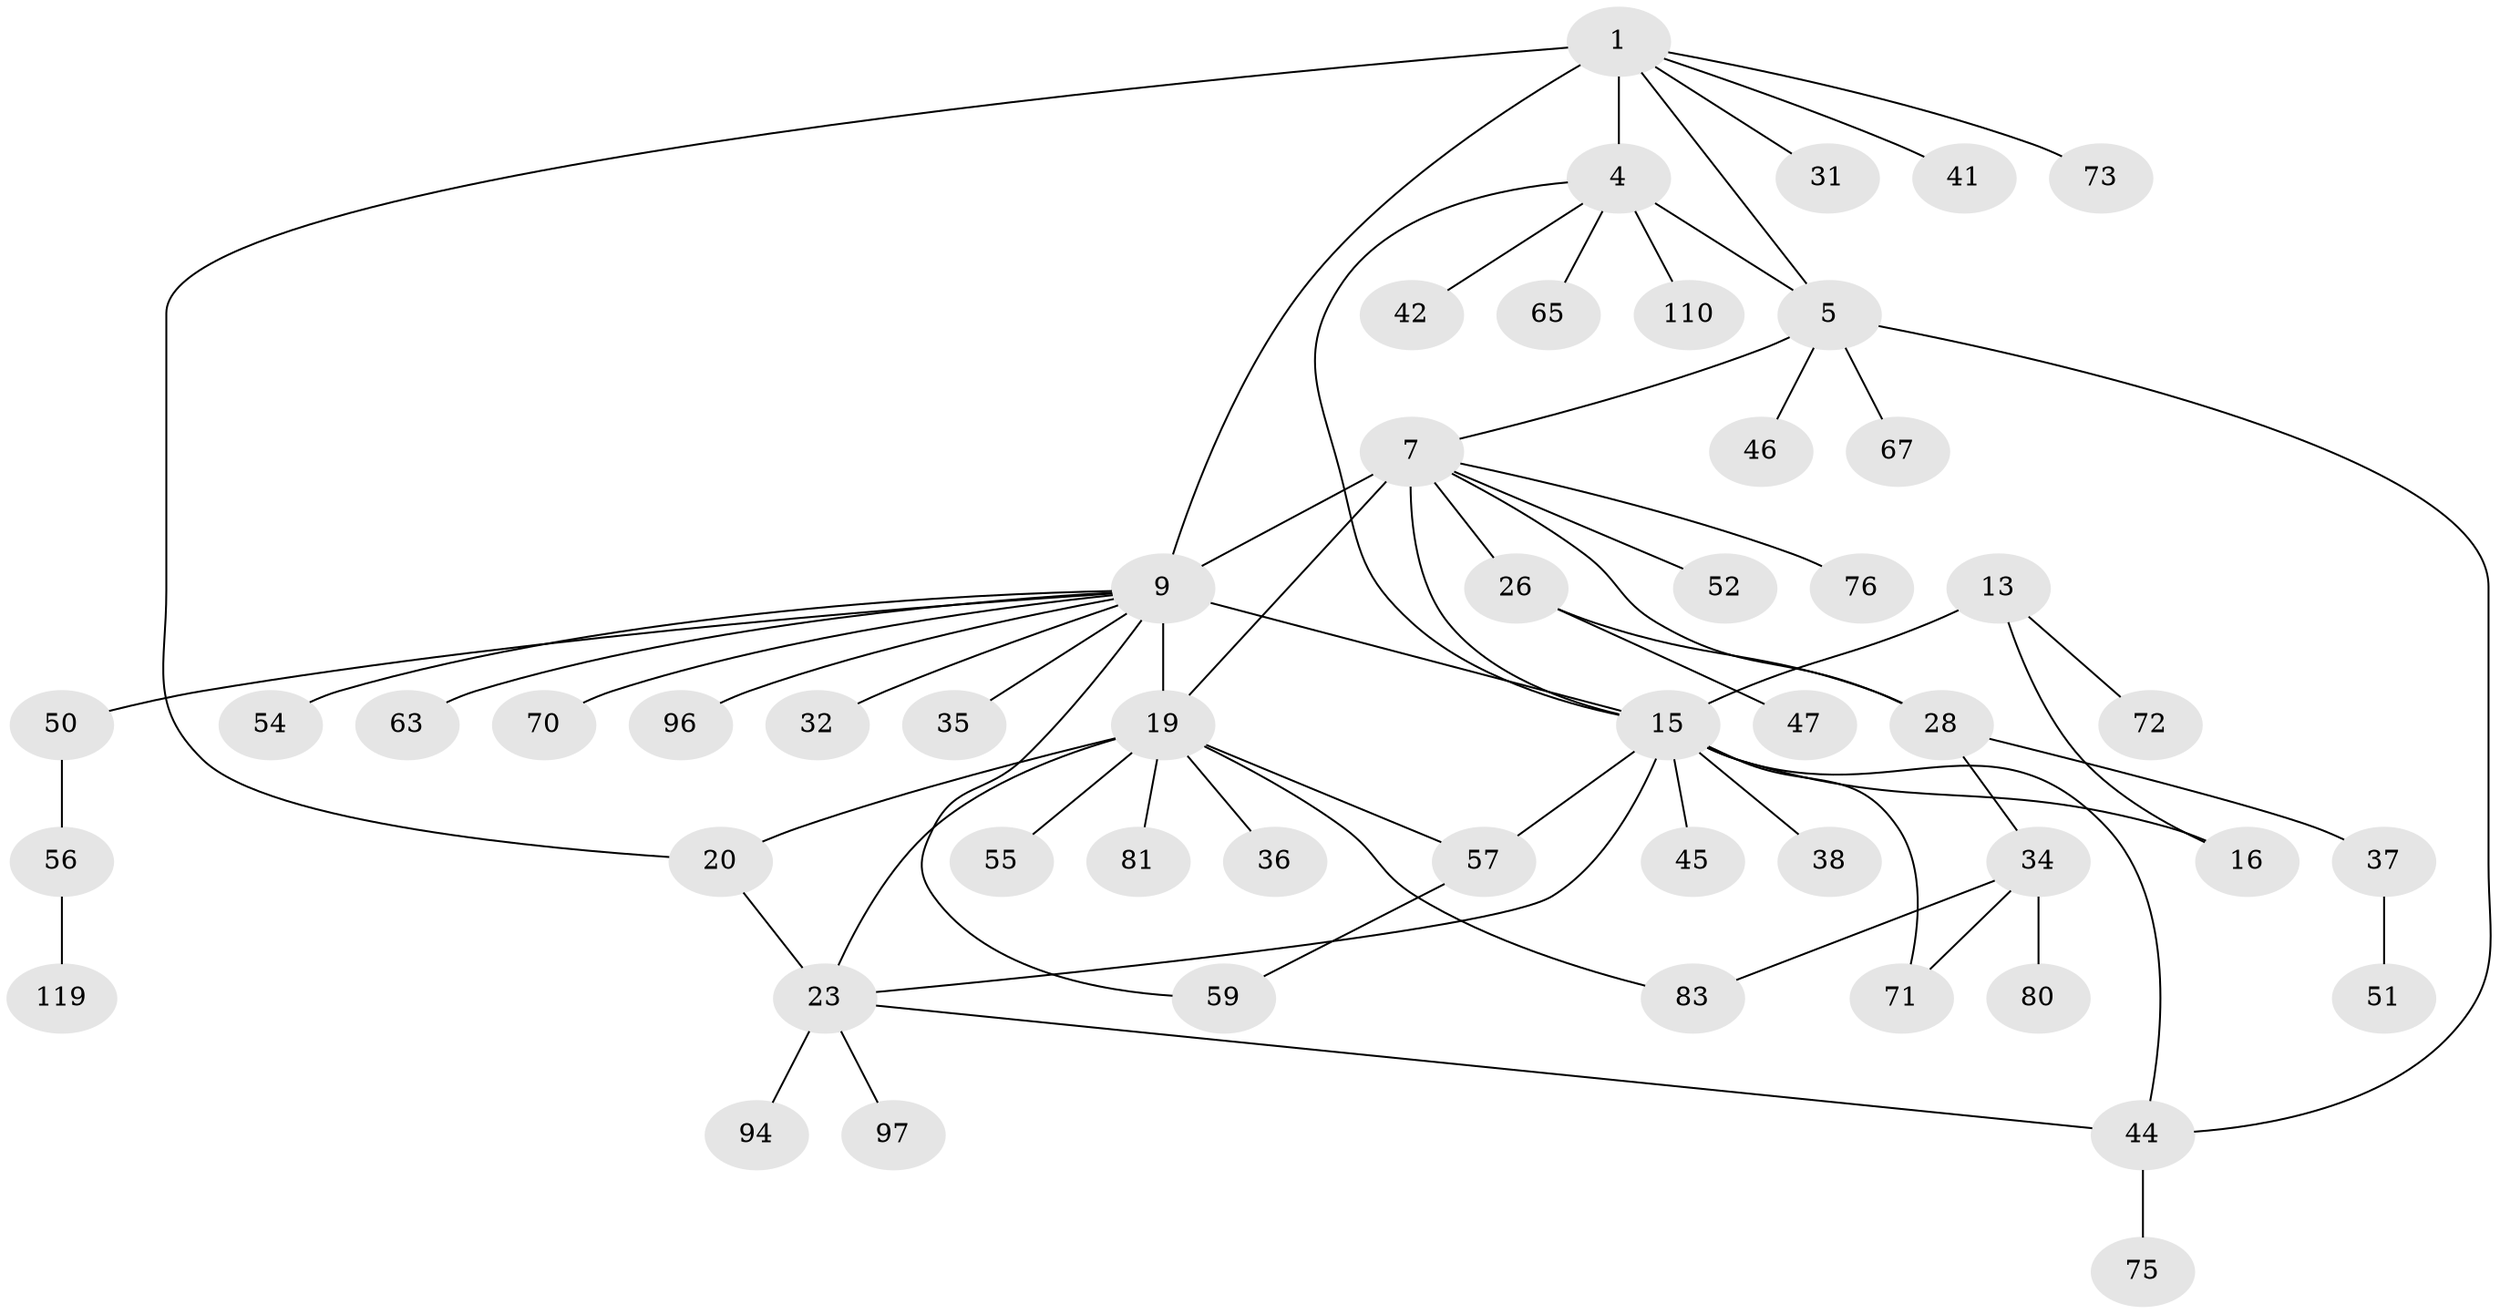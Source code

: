 // original degree distribution, {7: 0.0390625, 6: 0.0625, 8: 0.046875, 10: 0.015625, 12: 0.015625, 13: 0.0234375, 9: 0.03125, 1: 0.578125, 5: 0.015625, 2: 0.109375, 3: 0.0625}
// Generated by graph-tools (version 1.1) at 2025/19/03/04/25 18:19:37]
// undirected, 51 vertices, 66 edges
graph export_dot {
graph [start="1"]
  node [color=gray90,style=filled];
  1 [super="+2+39+3"];
  4 [super="+6"];
  5 [super="+77"];
  7 [super="+89+85+25+8"];
  9 [super="+12+127+10"];
  13 [super="+14+82"];
  15 [super="+17+18"];
  16 [super="+104"];
  19 [super="+21+107+126+115"];
  20 [super="+22+66+90+24"];
  23;
  26;
  28;
  31;
  32;
  34 [super="+84"];
  35;
  36 [super="+99"];
  37;
  38;
  41 [super="+101"];
  42;
  44 [super="+61+78"];
  45 [super="+58"];
  46;
  47 [super="+103+121+64+69"];
  50;
  51;
  52;
  54;
  55;
  56 [super="+62"];
  57;
  59 [super="+113"];
  63;
  65;
  67;
  70;
  71;
  72;
  73;
  75;
  76;
  80;
  81;
  83;
  94;
  96;
  97;
  110 [super="+120"];
  119;
  1 -- 4 [weight=6];
  1 -- 5 [weight=3];
  1 -- 73;
  1 -- 31;
  1 -- 9 [weight=2];
  1 -- 20;
  1 -- 41;
  4 -- 5 [weight=2];
  4 -- 110;
  4 -- 65;
  4 -- 42;
  4 -- 15;
  5 -- 44;
  5 -- 46;
  5 -- 67;
  5 -- 7;
  7 -- 9 [weight=9];
  7 -- 76;
  7 -- 15 [weight=3];
  7 -- 19;
  7 -- 52;
  7 -- 26 [weight=4];
  7 -- 28 [weight=4];
  9 -- 96;
  9 -- 35;
  9 -- 70;
  9 -- 50;
  9 -- 54;
  9 -- 32;
  9 -- 19;
  9 -- 59;
  9 -- 63;
  9 -- 15 [weight=2];
  13 -- 15 [weight=6];
  13 -- 16 [weight=2];
  13 -- 72;
  15 -- 16 [weight=3];
  15 -- 38;
  15 -- 57;
  15 -- 45;
  15 -- 23;
  15 -- 71;
  15 -- 44;
  19 -- 20 [weight=6];
  19 -- 23 [weight=2];
  19 -- 57;
  19 -- 36;
  19 -- 81;
  19 -- 83;
  19 -- 55;
  20 -- 23 [weight=3];
  23 -- 94;
  23 -- 97;
  23 -- 44;
  26 -- 28;
  26 -- 47;
  28 -- 34;
  28 -- 37;
  34 -- 71;
  34 -- 80;
  34 -- 83;
  37 -- 51;
  44 -- 75;
  50 -- 56;
  56 -- 119;
  57 -- 59;
}
